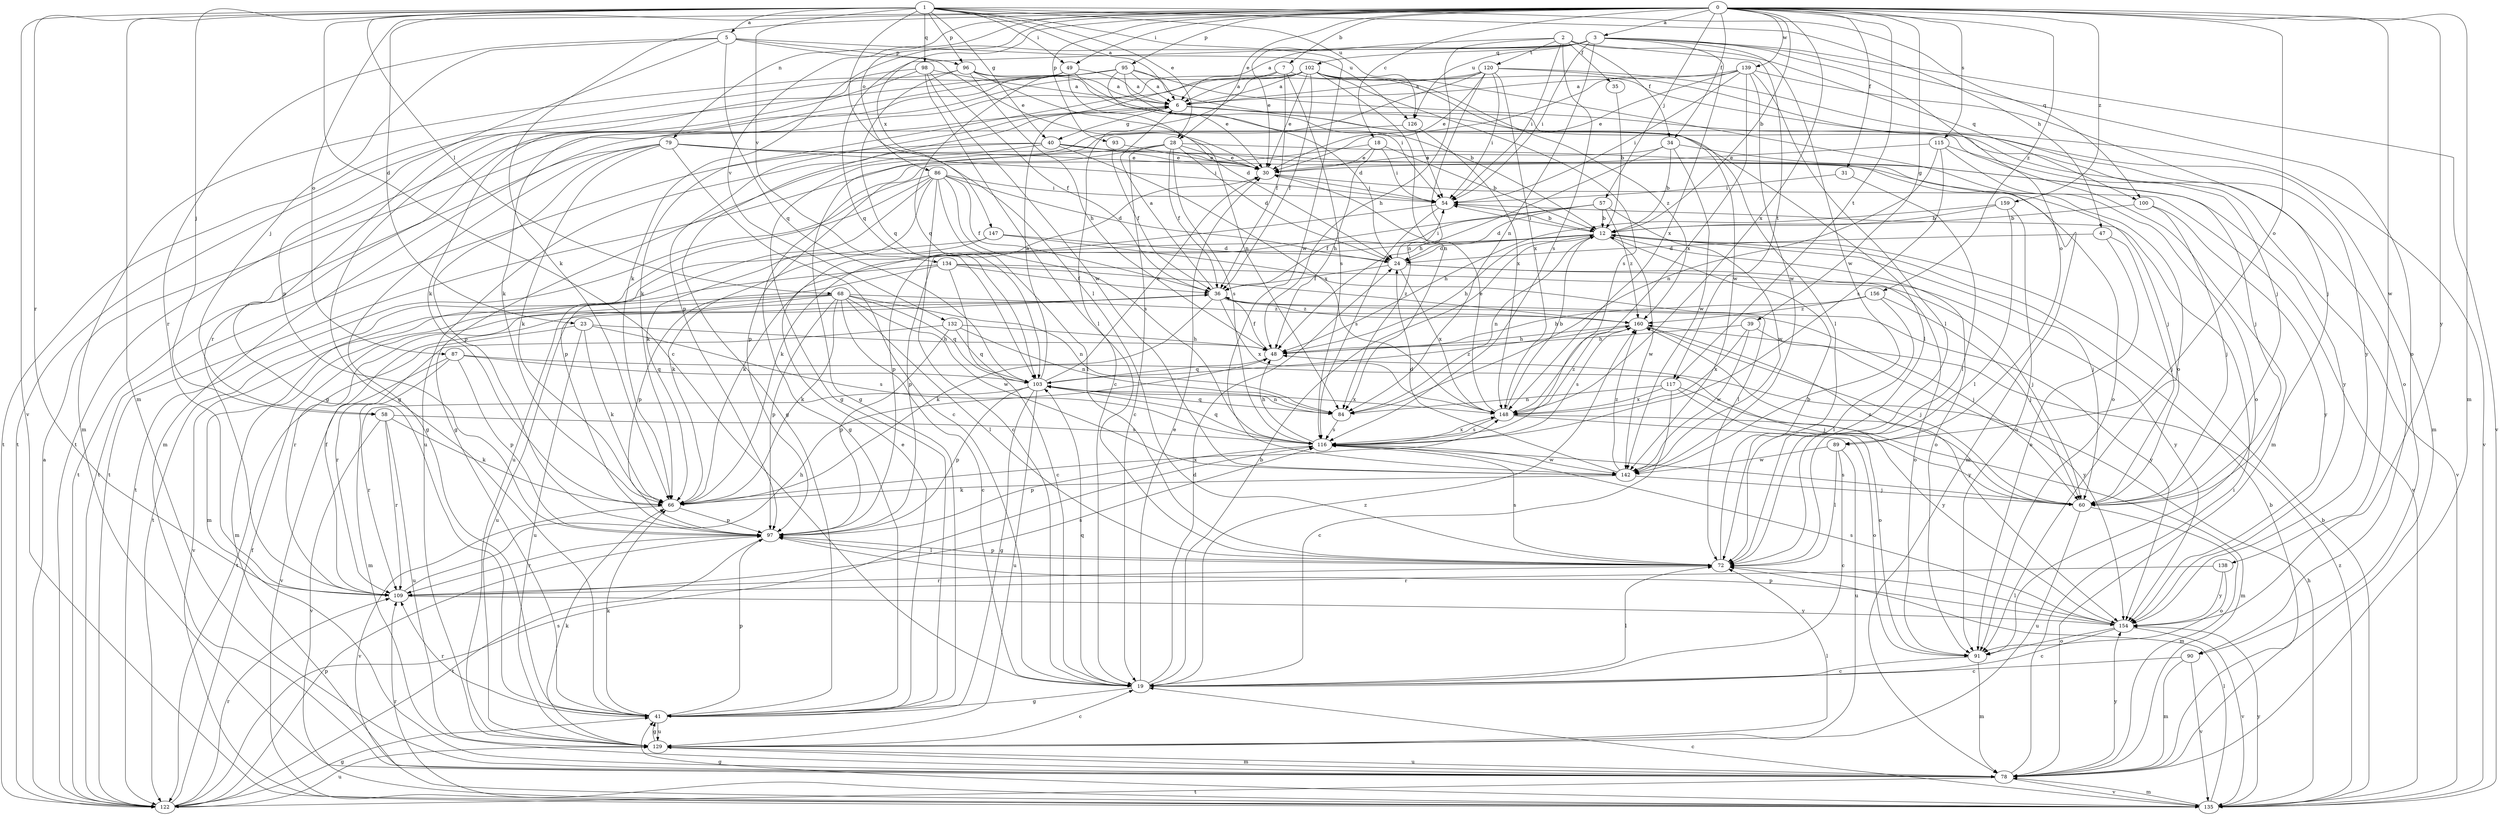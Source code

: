 strict digraph  {
0;
1;
2;
3;
5;
6;
7;
12;
18;
19;
23;
24;
28;
30;
31;
34;
35;
36;
39;
40;
41;
47;
48;
49;
54;
57;
58;
60;
66;
68;
72;
78;
79;
84;
86;
87;
89;
90;
91;
93;
95;
96;
97;
98;
100;
102;
103;
109;
115;
116;
117;
120;
122;
126;
129;
132;
134;
135;
138;
139;
142;
147;
148;
154;
156;
159;
160;
0 -> 3  [label=a];
0 -> 7  [label=b];
0 -> 12  [label=b];
0 -> 18  [label=c];
0 -> 23  [label=d];
0 -> 28  [label=e];
0 -> 31  [label=f];
0 -> 34  [label=f];
0 -> 39  [label=g];
0 -> 49  [label=i];
0 -> 57  [label=j];
0 -> 66  [label=k];
0 -> 78  [label=m];
0 -> 79  [label=n];
0 -> 86  [label=o];
0 -> 87  [label=o];
0 -> 89  [label=o];
0 -> 93  [label=p];
0 -> 95  [label=p];
0 -> 115  [label=s];
0 -> 117  [label=t];
0 -> 132  [label=v];
0 -> 138  [label=w];
0 -> 139  [label=w];
0 -> 147  [label=x];
0 -> 148  [label=x];
0 -> 154  [label=y];
0 -> 156  [label=z];
0 -> 159  [label=z];
1 -> 5  [label=a];
1 -> 6  [label=a];
1 -> 19  [label=c];
1 -> 28  [label=e];
1 -> 40  [label=g];
1 -> 47  [label=h];
1 -> 49  [label=i];
1 -> 58  [label=j];
1 -> 68  [label=l];
1 -> 72  [label=l];
1 -> 78  [label=m];
1 -> 96  [label=p];
1 -> 98  [label=q];
1 -> 100  [label=q];
1 -> 109  [label=r];
1 -> 126  [label=u];
1 -> 134  [label=v];
1 -> 135  [label=v];
1 -> 142  [label=w];
2 -> 30  [label=e];
2 -> 34  [label=f];
2 -> 35  [label=f];
2 -> 48  [label=h];
2 -> 54  [label=i];
2 -> 100  [label=q];
2 -> 116  [label=s];
2 -> 117  [label=t];
2 -> 120  [label=t];
3 -> 6  [label=a];
3 -> 54  [label=i];
3 -> 66  [label=k];
3 -> 84  [label=n];
3 -> 89  [label=o];
3 -> 90  [label=o];
3 -> 102  [label=q];
3 -> 103  [label=q];
3 -> 126  [label=u];
3 -> 135  [label=v];
3 -> 142  [label=w];
3 -> 148  [label=x];
5 -> 30  [label=e];
5 -> 58  [label=j];
5 -> 96  [label=p];
5 -> 97  [label=p];
5 -> 103  [label=q];
5 -> 109  [label=r];
5 -> 126  [label=u];
6 -> 40  [label=g];
6 -> 41  [label=g];
6 -> 72  [label=l];
6 -> 78  [label=m];
6 -> 90  [label=o];
7 -> 6  [label=a];
7 -> 19  [label=c];
7 -> 36  [label=f];
7 -> 116  [label=s];
7 -> 142  [label=w];
12 -> 24  [label=d];
12 -> 48  [label=h];
12 -> 54  [label=i];
12 -> 60  [label=j];
12 -> 66  [label=k];
12 -> 84  [label=n];
12 -> 91  [label=o];
12 -> 97  [label=p];
12 -> 142  [label=w];
18 -> 12  [label=b];
18 -> 30  [label=e];
18 -> 48  [label=h];
18 -> 54  [label=i];
18 -> 97  [label=p];
19 -> 12  [label=b];
19 -> 24  [label=d];
19 -> 30  [label=e];
19 -> 41  [label=g];
19 -> 72  [label=l];
19 -> 103  [label=q];
19 -> 160  [label=z];
23 -> 48  [label=h];
23 -> 66  [label=k];
23 -> 116  [label=s];
23 -> 122  [label=t];
23 -> 129  [label=u];
24 -> 36  [label=f];
24 -> 54  [label=i];
24 -> 91  [label=o];
24 -> 148  [label=x];
24 -> 154  [label=y];
28 -> 19  [label=c];
28 -> 24  [label=d];
28 -> 30  [label=e];
28 -> 36  [label=f];
28 -> 41  [label=g];
28 -> 78  [label=m];
28 -> 116  [label=s];
28 -> 122  [label=t];
30 -> 54  [label=i];
30 -> 135  [label=v];
31 -> 54  [label=i];
31 -> 72  [label=l];
34 -> 12  [label=b];
34 -> 30  [label=e];
34 -> 48  [label=h];
34 -> 60  [label=j];
34 -> 142  [label=w];
35 -> 12  [label=b];
36 -> 6  [label=a];
36 -> 60  [label=j];
36 -> 66  [label=k];
36 -> 109  [label=r];
36 -> 148  [label=x];
36 -> 154  [label=y];
36 -> 160  [label=z];
39 -> 48  [label=h];
39 -> 142  [label=w];
39 -> 148  [label=x];
39 -> 154  [label=y];
40 -> 30  [label=e];
40 -> 41  [label=g];
40 -> 91  [label=o];
40 -> 122  [label=t];
40 -> 129  [label=u];
40 -> 148  [label=x];
40 -> 154  [label=y];
41 -> 30  [label=e];
41 -> 66  [label=k];
41 -> 97  [label=p];
41 -> 109  [label=r];
41 -> 129  [label=u];
47 -> 24  [label=d];
47 -> 60  [label=j];
47 -> 91  [label=o];
48 -> 36  [label=f];
48 -> 103  [label=q];
49 -> 6  [label=a];
49 -> 54  [label=i];
49 -> 66  [label=k];
49 -> 84  [label=n];
49 -> 122  [label=t];
54 -> 12  [label=b];
54 -> 97  [label=p];
54 -> 116  [label=s];
57 -> 12  [label=b];
57 -> 24  [label=d];
57 -> 36  [label=f];
57 -> 66  [label=k];
57 -> 142  [label=w];
57 -> 160  [label=z];
58 -> 66  [label=k];
58 -> 109  [label=r];
58 -> 116  [label=s];
58 -> 129  [label=u];
58 -> 135  [label=v];
60 -> 78  [label=m];
60 -> 116  [label=s];
60 -> 129  [label=u];
60 -> 160  [label=z];
66 -> 97  [label=p];
66 -> 135  [label=v];
66 -> 148  [label=x];
68 -> 19  [label=c];
68 -> 66  [label=k];
68 -> 72  [label=l];
68 -> 78  [label=m];
68 -> 84  [label=n];
68 -> 97  [label=p];
68 -> 103  [label=q];
68 -> 129  [label=u];
68 -> 135  [label=v];
68 -> 142  [label=w];
68 -> 160  [label=z];
72 -> 12  [label=b];
72 -> 97  [label=p];
72 -> 109  [label=r];
72 -> 116  [label=s];
78 -> 12  [label=b];
78 -> 54  [label=i];
78 -> 122  [label=t];
78 -> 129  [label=u];
78 -> 135  [label=v];
78 -> 154  [label=y];
79 -> 19  [label=c];
79 -> 30  [label=e];
79 -> 41  [label=g];
79 -> 54  [label=i];
79 -> 60  [label=j];
79 -> 66  [label=k];
79 -> 97  [label=p];
79 -> 122  [label=t];
84 -> 103  [label=q];
84 -> 116  [label=s];
86 -> 19  [label=c];
86 -> 24  [label=d];
86 -> 36  [label=f];
86 -> 54  [label=i];
86 -> 66  [label=k];
86 -> 72  [label=l];
86 -> 97  [label=p];
86 -> 116  [label=s];
86 -> 122  [label=t];
86 -> 129  [label=u];
87 -> 60  [label=j];
87 -> 78  [label=m];
87 -> 97  [label=p];
87 -> 103  [label=q];
87 -> 135  [label=v];
89 -> 19  [label=c];
89 -> 72  [label=l];
89 -> 129  [label=u];
89 -> 142  [label=w];
90 -> 19  [label=c];
90 -> 78  [label=m];
90 -> 135  [label=v];
91 -> 19  [label=c];
91 -> 78  [label=m];
93 -> 30  [label=e];
93 -> 36  [label=f];
95 -> 6  [label=a];
95 -> 24  [label=d];
95 -> 30  [label=e];
95 -> 41  [label=g];
95 -> 60  [label=j];
95 -> 72  [label=l];
95 -> 103  [label=q];
95 -> 122  [label=t];
96 -> 6  [label=a];
96 -> 12  [label=b];
96 -> 24  [label=d];
96 -> 48  [label=h];
96 -> 78  [label=m];
96 -> 103  [label=q];
97 -> 72  [label=l];
97 -> 109  [label=r];
97 -> 122  [label=t];
98 -> 6  [label=a];
98 -> 36  [label=f];
98 -> 41  [label=g];
98 -> 66  [label=k];
98 -> 72  [label=l];
98 -> 142  [label=w];
100 -> 12  [label=b];
100 -> 60  [label=j];
100 -> 154  [label=y];
102 -> 6  [label=a];
102 -> 30  [label=e];
102 -> 36  [label=f];
102 -> 66  [label=k];
102 -> 78  [label=m];
102 -> 84  [label=n];
102 -> 91  [label=o];
102 -> 97  [label=p];
102 -> 109  [label=r];
102 -> 116  [label=s];
102 -> 160  [label=z];
103 -> 6  [label=a];
103 -> 30  [label=e];
103 -> 41  [label=g];
103 -> 84  [label=n];
103 -> 97  [label=p];
103 -> 109  [label=r];
103 -> 129  [label=u];
103 -> 148  [label=x];
103 -> 160  [label=z];
109 -> 36  [label=f];
109 -> 48  [label=h];
109 -> 116  [label=s];
109 -> 154  [label=y];
115 -> 30  [label=e];
115 -> 84  [label=n];
115 -> 91  [label=o];
115 -> 116  [label=s];
115 -> 135  [label=v];
116 -> 48  [label=h];
116 -> 97  [label=p];
116 -> 103  [label=q];
116 -> 142  [label=w];
116 -> 148  [label=x];
117 -> 19  [label=c];
117 -> 84  [label=n];
117 -> 91  [label=o];
117 -> 148  [label=x];
117 -> 154  [label=y];
120 -> 6  [label=a];
120 -> 30  [label=e];
120 -> 41  [label=g];
120 -> 54  [label=i];
120 -> 84  [label=n];
120 -> 122  [label=t];
120 -> 135  [label=v];
120 -> 148  [label=x];
120 -> 154  [label=y];
122 -> 6  [label=a];
122 -> 36  [label=f];
122 -> 41  [label=g];
122 -> 97  [label=p];
122 -> 109  [label=r];
122 -> 116  [label=s];
122 -> 129  [label=u];
126 -> 54  [label=i];
126 -> 78  [label=m];
126 -> 148  [label=x];
129 -> 19  [label=c];
129 -> 41  [label=g];
129 -> 66  [label=k];
129 -> 72  [label=l];
129 -> 78  [label=m];
132 -> 48  [label=h];
132 -> 84  [label=n];
132 -> 97  [label=p];
132 -> 103  [label=q];
132 -> 109  [label=r];
134 -> 19  [label=c];
134 -> 36  [label=f];
134 -> 60  [label=j];
134 -> 78  [label=m];
134 -> 97  [label=p];
134 -> 160  [label=z];
135 -> 12  [label=b];
135 -> 19  [label=c];
135 -> 41  [label=g];
135 -> 48  [label=h];
135 -> 72  [label=l];
135 -> 78  [label=m];
135 -> 109  [label=r];
135 -> 154  [label=y];
135 -> 160  [label=z];
138 -> 91  [label=o];
138 -> 109  [label=r];
138 -> 154  [label=y];
139 -> 6  [label=a];
139 -> 30  [label=e];
139 -> 41  [label=g];
139 -> 54  [label=i];
139 -> 60  [label=j];
139 -> 72  [label=l];
139 -> 142  [label=w];
139 -> 148  [label=x];
142 -> 24  [label=d];
142 -> 60  [label=j];
142 -> 66  [label=k];
142 -> 160  [label=z];
147 -> 24  [label=d];
147 -> 66  [label=k];
147 -> 72  [label=l];
147 -> 122  [label=t];
148 -> 12  [label=b];
148 -> 30  [label=e];
148 -> 78  [label=m];
148 -> 91  [label=o];
148 -> 116  [label=s];
148 -> 160  [label=z];
154 -> 19  [label=c];
154 -> 72  [label=l];
154 -> 91  [label=o];
154 -> 97  [label=p];
154 -> 116  [label=s];
154 -> 135  [label=v];
156 -> 48  [label=h];
156 -> 60  [label=j];
156 -> 72  [label=l];
156 -> 160  [label=z];
159 -> 12  [label=b];
159 -> 48  [label=h];
159 -> 72  [label=l];
159 -> 91  [label=o];
160 -> 48  [label=h];
160 -> 60  [label=j];
160 -> 116  [label=s];
160 -> 154  [label=y];
}
